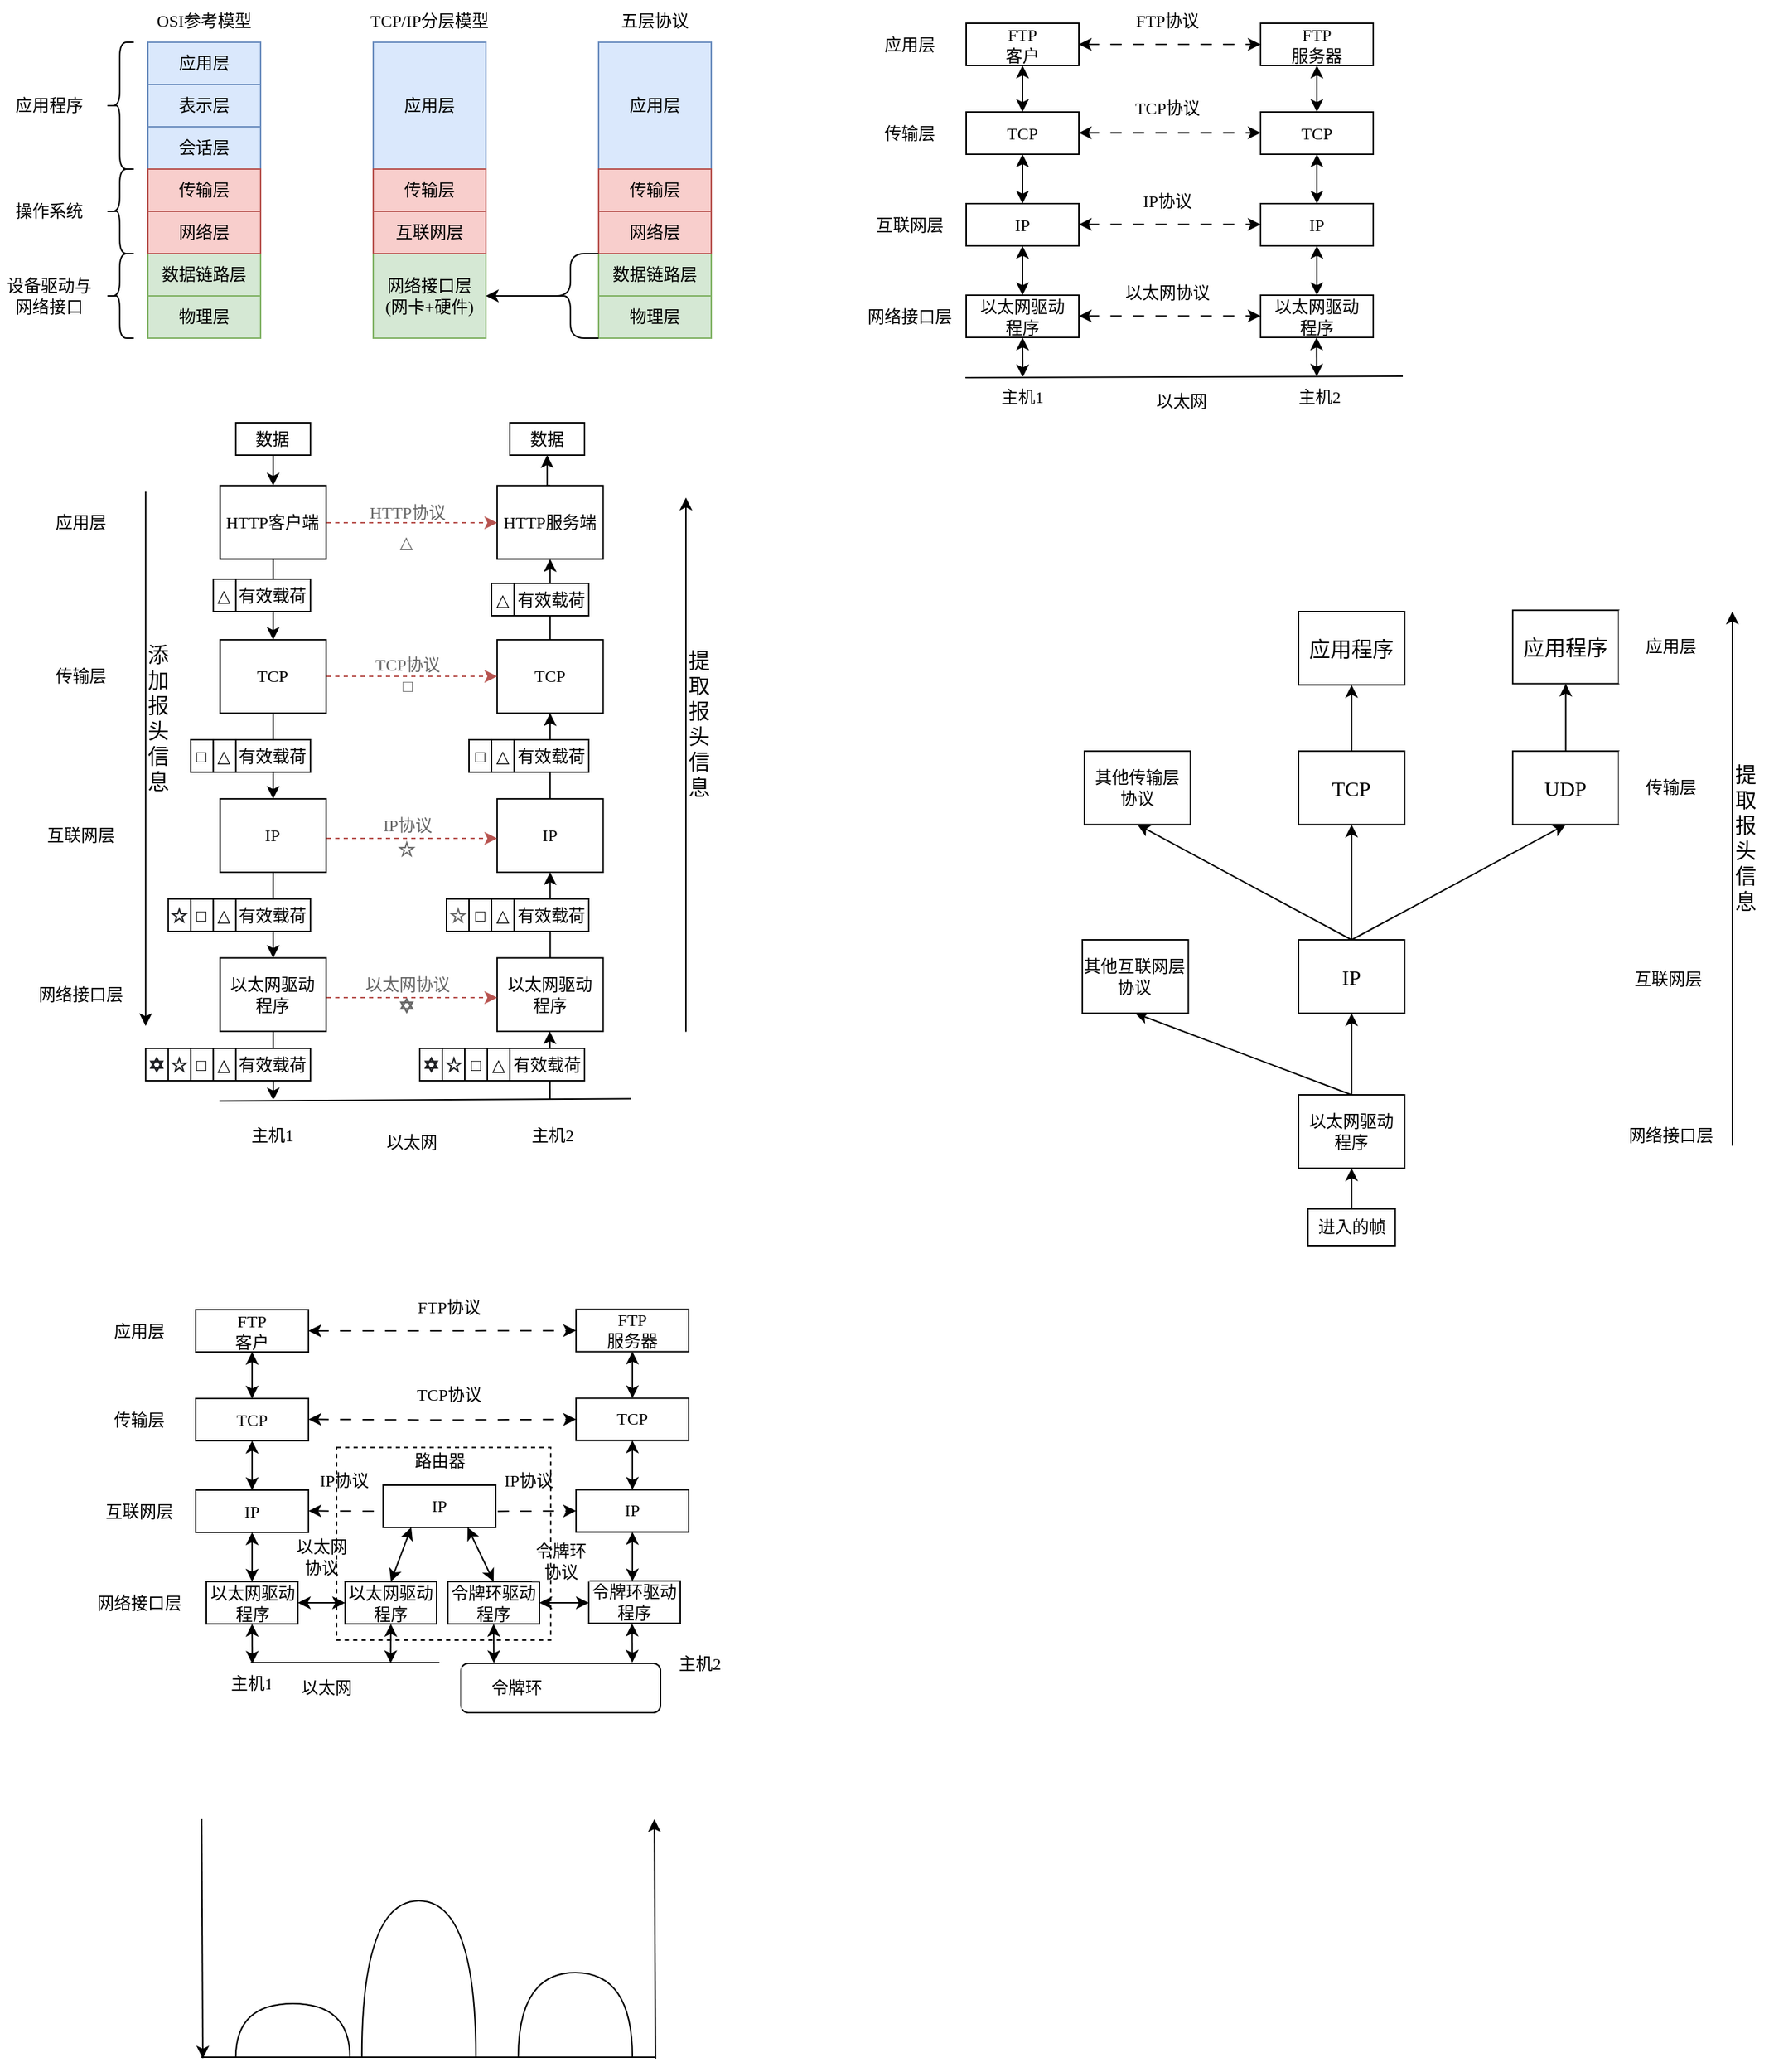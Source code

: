 <mxfile version="21.3.7" type="github">
  <diagram id="y9B_kQ_wRSMAgdTWP-6r" name="第 1 页">
    <mxGraphModel dx="933" dy="587" grid="0" gridSize="10" guides="1" tooltips="1" connect="1" arrows="1" fold="1" page="1" pageScale="1" pageWidth="1654" pageHeight="2336" math="0" shadow="0">
      <root>
        <mxCell id="0" />
        <mxCell id="1" parent="0" />
        <mxCell id="jhXkXHDH-FQMzAmbD0my-100" style="rounded=0;orthogonalLoop=1;jettySize=auto;html=1;startArrow=none;startFill=0;" parent="1" source="jhXkXHDH-FQMzAmbD0my-102" target="jhXkXHDH-FQMzAmbD0my-104" edge="1">
          <mxGeometry relative="1" as="geometry" />
        </mxCell>
        <mxCell id="jhXkXHDH-FQMzAmbD0my-1" value="会话层" style="rounded=0;whiteSpace=wrap;html=1;fontFamily=Songti TC;fillColor=#dae8fc;strokeColor=#6c8ebf;" parent="1" vertex="1">
          <mxGeometry x="121" y="109" width="80" height="30" as="geometry" />
        </mxCell>
        <mxCell id="jhXkXHDH-FQMzAmbD0my-2" value="表示层" style="rounded=0;whiteSpace=wrap;html=1;fontFamily=Songti TC;fillColor=#dae8fc;strokeColor=#6c8ebf;" parent="1" vertex="1">
          <mxGeometry x="121" y="79" width="80" height="30" as="geometry" />
        </mxCell>
        <mxCell id="jhXkXHDH-FQMzAmbD0my-4" value="应用层" style="rounded=0;whiteSpace=wrap;html=1;fontFamily=Songti TC;fillColor=#dae8fc;strokeColor=#6c8ebf;" parent="1" vertex="1">
          <mxGeometry x="121" y="49" width="80" height="30" as="geometry" />
        </mxCell>
        <mxCell id="jhXkXHDH-FQMzAmbD0my-6" value="物理层" style="rounded=0;whiteSpace=wrap;html=1;fontFamily=Songti TC;fillColor=#d5e8d4;strokeColor=#82b366;" parent="1" vertex="1">
          <mxGeometry x="121" y="229" width="80" height="30" as="geometry" />
        </mxCell>
        <mxCell id="jhXkXHDH-FQMzAmbD0my-7" value="数据链路层" style="rounded=0;whiteSpace=wrap;html=1;fontFamily=Songti TC;fillColor=#d5e8d4;strokeColor=#82b366;" parent="1" vertex="1">
          <mxGeometry x="121" y="199" width="80" height="30" as="geometry" />
        </mxCell>
        <mxCell id="jhXkXHDH-FQMzAmbD0my-8" value="网络层" style="rounded=0;whiteSpace=wrap;html=1;fontFamily=Songti TC;fillColor=#f8cecc;strokeColor=#b85450;" parent="1" vertex="1">
          <mxGeometry x="121" y="169" width="80" height="30" as="geometry" />
        </mxCell>
        <mxCell id="jhXkXHDH-FQMzAmbD0my-9" value="传输层" style="rounded=0;whiteSpace=wrap;html=1;fontFamily=Songti TC;fillColor=#f8cecc;strokeColor=#b85450;" parent="1" vertex="1">
          <mxGeometry x="121" y="139" width="80" height="30" as="geometry" />
        </mxCell>
        <mxCell id="jhXkXHDH-FQMzAmbD0my-26" value="应用层" style="rounded=0;whiteSpace=wrap;html=1;fontFamily=Songti TC;fillColor=#dae8fc;strokeColor=#6c8ebf;" parent="1" vertex="1">
          <mxGeometry x="441" y="49" width="80" height="90" as="geometry" />
        </mxCell>
        <mxCell id="jhXkXHDH-FQMzAmbD0my-27" value="物理层" style="rounded=0;whiteSpace=wrap;html=1;fontFamily=Songti TC;fillColor=#d5e8d4;strokeColor=#82b366;" parent="1" vertex="1">
          <mxGeometry x="441" y="229" width="80" height="30" as="geometry" />
        </mxCell>
        <mxCell id="jhXkXHDH-FQMzAmbD0my-28" value="数据链路层" style="rounded=0;whiteSpace=wrap;html=1;fontFamily=Songti TC;fillColor=#d5e8d4;strokeColor=#82b366;" parent="1" vertex="1">
          <mxGeometry x="441" y="199" width="80" height="30" as="geometry" />
        </mxCell>
        <mxCell id="jhXkXHDH-FQMzAmbD0my-29" value="网络层" style="rounded=0;whiteSpace=wrap;html=1;fontFamily=Songti TC;fillColor=#f8cecc;strokeColor=#b85450;" parent="1" vertex="1">
          <mxGeometry x="441" y="169" width="80" height="30" as="geometry" />
        </mxCell>
        <mxCell id="jhXkXHDH-FQMzAmbD0my-30" value="传输层" style="rounded=0;whiteSpace=wrap;html=1;fontFamily=Songti TC;fillColor=#f8cecc;strokeColor=#b85450;" parent="1" vertex="1">
          <mxGeometry x="441" y="139" width="80" height="30" as="geometry" />
        </mxCell>
        <mxCell id="jhXkXHDH-FQMzAmbD0my-33" value="应用层" style="rounded=0;whiteSpace=wrap;html=1;fontFamily=Songti TC;fillColor=#dae8fc;strokeColor=#6c8ebf;" parent="1" vertex="1">
          <mxGeometry x="281" y="49" width="80" height="90" as="geometry" />
        </mxCell>
        <mxCell id="jhXkXHDH-FQMzAmbD0my-34" value="网络接口层&lt;br&gt;(网卡+硬件)" style="rounded=0;whiteSpace=wrap;html=1;fontFamily=Songti TC;fillColor=#d5e8d4;strokeColor=#82b366;" parent="1" vertex="1">
          <mxGeometry x="281" y="199" width="80" height="60" as="geometry" />
        </mxCell>
        <mxCell id="jhXkXHDH-FQMzAmbD0my-36" value="互联网层" style="rounded=0;whiteSpace=wrap;html=1;fontFamily=Songti TC;fillColor=#f8cecc;strokeColor=#b85450;" parent="1" vertex="1">
          <mxGeometry x="281" y="169" width="80" height="30" as="geometry" />
        </mxCell>
        <mxCell id="jhXkXHDH-FQMzAmbD0my-37" value="传输层" style="rounded=0;whiteSpace=wrap;html=1;fontFamily=Songti TC;fillColor=#f8cecc;strokeColor=#b85450;" parent="1" vertex="1">
          <mxGeometry x="281" y="139" width="80" height="30" as="geometry" />
        </mxCell>
        <mxCell id="jhXkXHDH-FQMzAmbD0my-38" value="&lt;font face=&quot;Comic Sans MS&quot;&gt;OSI&lt;/font&gt;&lt;font face=&quot;Songti TC&quot;&gt;参考模型&lt;/font&gt;" style="text;html=1;strokeColor=none;fillColor=none;align=center;verticalAlign=middle;whiteSpace=wrap;rounded=0;" parent="1" vertex="1">
          <mxGeometry x="121" y="19" width="80" height="30" as="geometry" />
        </mxCell>
        <mxCell id="jhXkXHDH-FQMzAmbD0my-39" value="&lt;font face=&quot;Songti TC&quot;&gt;五层协议&lt;/font&gt;" style="text;html=1;strokeColor=none;fillColor=none;align=center;verticalAlign=middle;whiteSpace=wrap;rounded=0;" parent="1" vertex="1">
          <mxGeometry x="451" y="19" width="60" height="30" as="geometry" />
        </mxCell>
        <mxCell id="jhXkXHDH-FQMzAmbD0my-40" value="&lt;font face=&quot;Comic Sans MS&quot;&gt;TCP/IP&lt;/font&gt;&lt;font face=&quot;Songti TC&quot;&gt;分层模型&lt;/font&gt;" style="text;html=1;strokeColor=none;fillColor=none;align=center;verticalAlign=middle;whiteSpace=wrap;rounded=0;" parent="1" vertex="1">
          <mxGeometry x="271" y="19" width="100" height="30" as="geometry" />
        </mxCell>
        <mxCell id="jhXkXHDH-FQMzAmbD0my-42" value="" style="shape=curlyBracket;whiteSpace=wrap;html=1;rounded=1;labelPosition=left;verticalLabelPosition=middle;align=right;verticalAlign=middle;" parent="1" vertex="1">
          <mxGeometry x="91" y="49" width="20" height="90" as="geometry" />
        </mxCell>
        <mxCell id="jhXkXHDH-FQMzAmbD0my-43" value="&lt;font face=&quot;Songti TC&quot;&gt;应用程序&lt;/font&gt;" style="text;html=1;strokeColor=none;fillColor=none;align=center;verticalAlign=middle;whiteSpace=wrap;rounded=0;" parent="1" vertex="1">
          <mxGeometry x="21" y="79" width="60" height="30" as="geometry" />
        </mxCell>
        <mxCell id="jhXkXHDH-FQMzAmbD0my-44" value="" style="shape=curlyBracket;whiteSpace=wrap;html=1;rounded=1;labelPosition=left;verticalLabelPosition=middle;align=right;verticalAlign=middle;" parent="1" vertex="1">
          <mxGeometry x="91" y="139" width="20" height="60" as="geometry" />
        </mxCell>
        <mxCell id="jhXkXHDH-FQMzAmbD0my-45" value="&lt;font face=&quot;Songti TC&quot;&gt;操作系统&lt;/font&gt;" style="text;html=1;strokeColor=none;fillColor=none;align=center;verticalAlign=middle;whiteSpace=wrap;rounded=0;" parent="1" vertex="1">
          <mxGeometry x="21" y="154" width="60" height="30" as="geometry" />
        </mxCell>
        <mxCell id="jhXkXHDH-FQMzAmbD0my-46" value="" style="shape=curlyBracket;whiteSpace=wrap;html=1;rounded=1;labelPosition=left;verticalLabelPosition=middle;align=right;verticalAlign=middle;" parent="1" vertex="1">
          <mxGeometry x="91" y="199" width="20" height="60" as="geometry" />
        </mxCell>
        <mxCell id="jhXkXHDH-FQMzAmbD0my-47" value="&lt;font face=&quot;Songti TC&quot;&gt;设备驱动与网络接口&lt;/font&gt;" style="text;html=1;strokeColor=none;fillColor=none;align=center;verticalAlign=middle;whiteSpace=wrap;rounded=0;" parent="1" vertex="1">
          <mxGeometry x="16" y="214" width="70" height="30" as="geometry" />
        </mxCell>
        <mxCell id="jhXkXHDH-FQMzAmbD0my-50" style="edgeStyle=orthogonalEdgeStyle;rounded=0;orthogonalLoop=1;jettySize=auto;html=1;exitX=0.1;exitY=0.5;exitDx=0;exitDy=0;exitPerimeter=0;entryX=1;entryY=0.5;entryDx=0;entryDy=0;fillColor=#d5e8d4;strokeColor=#000000;" parent="1" source="jhXkXHDH-FQMzAmbD0my-48" target="jhXkXHDH-FQMzAmbD0my-34" edge="1">
          <mxGeometry relative="1" as="geometry" />
        </mxCell>
        <mxCell id="jhXkXHDH-FQMzAmbD0my-48" value="" style="shape=curlyBracket;whiteSpace=wrap;html=1;rounded=1;labelPosition=left;verticalLabelPosition=middle;align=right;verticalAlign=middle;fillColor=#d5e8d4;strokeColor=#000000;" parent="1" vertex="1">
          <mxGeometry x="401" y="199" width="40" height="60" as="geometry" />
        </mxCell>
        <mxCell id="jhXkXHDH-FQMzAmbD0my-51" value="应用层" style="rounded=0;whiteSpace=wrap;html=1;fontFamily=Songti TC;strokeColor=none;" parent="1" vertex="1">
          <mxGeometry x="622" y="35.5" width="80" height="30" as="geometry" />
        </mxCell>
        <mxCell id="jhXkXHDH-FQMzAmbD0my-52" value="网络接口层&lt;br&gt;" style="rounded=0;whiteSpace=wrap;html=1;fontFamily=Songti TC;strokeColor=none;" parent="1" vertex="1">
          <mxGeometry x="622" y="228.5" width="80" height="30" as="geometry" />
        </mxCell>
        <mxCell id="jhXkXHDH-FQMzAmbD0my-53" value="互联网层" style="rounded=0;whiteSpace=wrap;html=1;fontFamily=Songti TC;strokeColor=none;" parent="1" vertex="1">
          <mxGeometry x="622" y="163.5" width="80" height="30" as="geometry" />
        </mxCell>
        <mxCell id="jhXkXHDH-FQMzAmbD0my-54" value="传输层" style="rounded=0;whiteSpace=wrap;html=1;fontFamily=Songti TC;strokeColor=none;" parent="1" vertex="1">
          <mxGeometry x="622" y="98.5" width="80" height="30" as="geometry" />
        </mxCell>
        <mxCell id="jhXkXHDH-FQMzAmbD0my-65" style="rounded=0;orthogonalLoop=1;jettySize=auto;html=1;startArrow=classic;startFill=1;" parent="1" source="jhXkXHDH-FQMzAmbD0my-57" target="jhXkXHDH-FQMzAmbD0my-58" edge="1">
          <mxGeometry relative="1" as="geometry" />
        </mxCell>
        <mxCell id="jhXkXHDH-FQMzAmbD0my-82" style="edgeStyle=orthogonalEdgeStyle;rounded=0;orthogonalLoop=1;jettySize=auto;html=1;exitX=1;exitY=0.5;exitDx=0;exitDy=0;fontFamily=Songti TC;fontSize=12;fontColor=default;startArrow=classic;startFill=1;dashed=1;dashPattern=8 8;" parent="1" source="jhXkXHDH-FQMzAmbD0my-57" target="jhXkXHDH-FQMzAmbD0my-76" edge="1">
          <mxGeometry relative="1" as="geometry" />
        </mxCell>
        <mxCell id="jhXkXHDH-FQMzAmbD0my-57" value="FTP&lt;br&gt;客户" style="rounded=0;whiteSpace=wrap;html=1;fontFamily=Songti TC;" parent="1" vertex="1">
          <mxGeometry x="702" y="35.5" width="80" height="30" as="geometry" />
        </mxCell>
        <mxCell id="jhXkXHDH-FQMzAmbD0my-66" style="edgeStyle=orthogonalEdgeStyle;rounded=0;orthogonalLoop=1;jettySize=auto;html=1;startArrow=classic;startFill=1;" parent="1" source="jhXkXHDH-FQMzAmbD0my-58" target="jhXkXHDH-FQMzAmbD0my-59" edge="1">
          <mxGeometry relative="1" as="geometry" />
        </mxCell>
        <mxCell id="jhXkXHDH-FQMzAmbD0my-58" value="TCP" style="rounded=0;whiteSpace=wrap;html=1;fontFamily=Songti TC;" parent="1" vertex="1">
          <mxGeometry x="702" y="98.5" width="80" height="30" as="geometry" />
        </mxCell>
        <mxCell id="jhXkXHDH-FQMzAmbD0my-67" style="edgeStyle=orthogonalEdgeStyle;rounded=0;orthogonalLoop=1;jettySize=auto;html=1;exitX=0.5;exitY=1;exitDx=0;exitDy=0;startArrow=classic;startFill=1;" parent="1" source="jhXkXHDH-FQMzAmbD0my-59" target="jhXkXHDH-FQMzAmbD0my-60" edge="1">
          <mxGeometry relative="1" as="geometry" />
        </mxCell>
        <mxCell id="jhXkXHDH-FQMzAmbD0my-59" value="IP" style="rounded=0;whiteSpace=wrap;html=1;fontFamily=Songti TC;" parent="1" vertex="1">
          <mxGeometry x="702" y="163.5" width="80" height="30" as="geometry" />
        </mxCell>
        <mxCell id="jhXkXHDH-FQMzAmbD0my-93" style="rounded=0;orthogonalLoop=1;jettySize=auto;html=1;exitX=0.5;exitY=1;exitDx=0;exitDy=0;fontFamily=Songti TC;fontSize=12;fontColor=default;startArrow=classic;startFill=1;" parent="1" source="jhXkXHDH-FQMzAmbD0my-60" edge="1">
          <mxGeometry relative="1" as="geometry">
            <mxPoint x="742.143" y="286.714" as="targetPoint" />
          </mxGeometry>
        </mxCell>
        <mxCell id="jhXkXHDH-FQMzAmbD0my-60" value="以太网驱动&lt;br&gt;程序" style="rounded=0;whiteSpace=wrap;html=1;fontFamily=Songti TC;" parent="1" vertex="1">
          <mxGeometry x="702" y="228.5" width="80" height="30" as="geometry" />
        </mxCell>
        <mxCell id="jhXkXHDH-FQMzAmbD0my-75" style="rounded=0;orthogonalLoop=1;jettySize=auto;html=1;startArrow=classic;startFill=1;" parent="1" source="jhXkXHDH-FQMzAmbD0my-76" target="jhXkXHDH-FQMzAmbD0my-78" edge="1">
          <mxGeometry relative="1" as="geometry" />
        </mxCell>
        <mxCell id="jhXkXHDH-FQMzAmbD0my-76" value="FTP&lt;br&gt;服务器" style="rounded=0;whiteSpace=wrap;html=1;fontFamily=Songti TC;" parent="1" vertex="1">
          <mxGeometry x="911" y="35.5" width="80" height="30" as="geometry" />
        </mxCell>
        <mxCell id="jhXkXHDH-FQMzAmbD0my-77" style="edgeStyle=orthogonalEdgeStyle;rounded=0;orthogonalLoop=1;jettySize=auto;html=1;startArrow=classic;startFill=1;" parent="1" source="jhXkXHDH-FQMzAmbD0my-78" target="jhXkXHDH-FQMzAmbD0my-80" edge="1">
          <mxGeometry relative="1" as="geometry" />
        </mxCell>
        <mxCell id="jhXkXHDH-FQMzAmbD0my-78" value="TCP" style="rounded=0;whiteSpace=wrap;html=1;fontFamily=Songti TC;" parent="1" vertex="1">
          <mxGeometry x="911" y="98.5" width="80" height="30" as="geometry" />
        </mxCell>
        <mxCell id="jhXkXHDH-FQMzAmbD0my-79" style="edgeStyle=orthogonalEdgeStyle;rounded=0;orthogonalLoop=1;jettySize=auto;html=1;exitX=0.5;exitY=1;exitDx=0;exitDy=0;startArrow=classic;startFill=1;" parent="1" source="jhXkXHDH-FQMzAmbD0my-80" target="jhXkXHDH-FQMzAmbD0my-81" edge="1">
          <mxGeometry relative="1" as="geometry" />
        </mxCell>
        <mxCell id="jhXkXHDH-FQMzAmbD0my-80" value="IP" style="rounded=0;whiteSpace=wrap;html=1;fontFamily=Songti TC;" parent="1" vertex="1">
          <mxGeometry x="911" y="163.5" width="80" height="30" as="geometry" />
        </mxCell>
        <mxCell id="jhXkXHDH-FQMzAmbD0my-81" value="以太网驱动&lt;br&gt;程序" style="rounded=0;whiteSpace=wrap;html=1;fontFamily=Songti TC;" parent="1" vertex="1">
          <mxGeometry x="911" y="228.5" width="80" height="30" as="geometry" />
        </mxCell>
        <mxCell id="jhXkXHDH-FQMzAmbD0my-83" style="edgeStyle=orthogonalEdgeStyle;rounded=0;orthogonalLoop=1;jettySize=auto;html=1;exitX=1;exitY=0.5;exitDx=0;exitDy=0;fontFamily=Songti TC;fontSize=12;fontColor=default;startArrow=classic;startFill=1;dashed=1;dashPattern=8 8;" parent="1" edge="1">
          <mxGeometry relative="1" as="geometry">
            <mxPoint x="782" y="113.26" as="sourcePoint" />
            <mxPoint x="911" y="113.26" as="targetPoint" />
          </mxGeometry>
        </mxCell>
        <mxCell id="jhXkXHDH-FQMzAmbD0my-84" style="edgeStyle=orthogonalEdgeStyle;rounded=0;orthogonalLoop=1;jettySize=auto;html=1;exitX=1;exitY=0.5;exitDx=0;exitDy=0;fontFamily=Songti TC;fontSize=12;fontColor=default;startArrow=classic;startFill=1;dashed=1;dashPattern=8 8;" parent="1" edge="1">
          <mxGeometry relative="1" as="geometry">
            <mxPoint x="782" y="178.26" as="sourcePoint" />
            <mxPoint x="911" y="178.26" as="targetPoint" />
          </mxGeometry>
        </mxCell>
        <mxCell id="jhXkXHDH-FQMzAmbD0my-85" style="edgeStyle=orthogonalEdgeStyle;rounded=0;orthogonalLoop=1;jettySize=auto;html=1;exitX=1;exitY=0.5;exitDx=0;exitDy=0;fontFamily=Songti TC;fontSize=12;fontColor=default;startArrow=classic;startFill=1;dashed=1;dashPattern=8 8;" parent="1" edge="1">
          <mxGeometry relative="1" as="geometry">
            <mxPoint x="782" y="243.26" as="sourcePoint" />
            <mxPoint x="911" y="243.26" as="targetPoint" />
          </mxGeometry>
        </mxCell>
        <mxCell id="jhXkXHDH-FQMzAmbD0my-86" value="FTP协议" style="rounded=0;whiteSpace=wrap;html=1;fontFamily=Songti TC;strokeColor=none;" parent="1" vertex="1">
          <mxGeometry x="805" y="19" width="80" height="30" as="geometry" />
        </mxCell>
        <mxCell id="jhXkXHDH-FQMzAmbD0my-87" value="TCP协议" style="rounded=0;whiteSpace=wrap;html=1;fontFamily=Songti TC;strokeColor=none;" parent="1" vertex="1">
          <mxGeometry x="805" y="81" width="80" height="30" as="geometry" />
        </mxCell>
        <mxCell id="jhXkXHDH-FQMzAmbD0my-88" value="IP协议" style="rounded=0;whiteSpace=wrap;html=1;fontFamily=Songti TC;strokeColor=none;" parent="1" vertex="1">
          <mxGeometry x="805" y="147" width="80" height="30" as="geometry" />
        </mxCell>
        <mxCell id="jhXkXHDH-FQMzAmbD0my-89" value="以太网协议" style="rounded=0;whiteSpace=wrap;html=1;fontFamily=Songti TC;strokeColor=none;" parent="1" vertex="1">
          <mxGeometry x="805" y="212" width="80" height="30" as="geometry" />
        </mxCell>
        <mxCell id="jhXkXHDH-FQMzAmbD0my-90" value="主机1" style="rounded=0;whiteSpace=wrap;html=1;fontFamily=Songti TC;strokeColor=none;" parent="1" vertex="1">
          <mxGeometry x="702" y="286" width="80" height="30" as="geometry" />
        </mxCell>
        <mxCell id="jhXkXHDH-FQMzAmbD0my-91" value="主机2" style="rounded=0;whiteSpace=wrap;html=1;fontFamily=Songti TC;strokeColor=none;" parent="1" vertex="1">
          <mxGeometry x="913" y="286" width="80" height="30" as="geometry" />
        </mxCell>
        <mxCell id="jhXkXHDH-FQMzAmbD0my-92" value="" style="endArrow=none;html=1;rounded=0;fontFamily=Songti TC;fontSize=12;fontColor=default;" parent="1" edge="1">
          <mxGeometry width="50" height="50" relative="1" as="geometry">
            <mxPoint x="701.5" y="287" as="sourcePoint" />
            <mxPoint x="1012" y="286" as="targetPoint" />
          </mxGeometry>
        </mxCell>
        <mxCell id="jhXkXHDH-FQMzAmbD0my-94" style="rounded=0;orthogonalLoop=1;jettySize=auto;html=1;exitX=0.5;exitY=1;exitDx=0;exitDy=0;fontFamily=Songti TC;fontSize=12;fontColor=default;startArrow=classic;startFill=1;" parent="1" edge="1">
          <mxGeometry relative="1" as="geometry">
            <mxPoint x="950.76" y="258.5" as="targetPoint" />
            <mxPoint x="950.903" y="286.214" as="sourcePoint" />
          </mxGeometry>
        </mxCell>
        <mxCell id="jhXkXHDH-FQMzAmbD0my-95" value="以太网" style="rounded=0;whiteSpace=wrap;html=1;fontFamily=Songti TC;strokeColor=none;" parent="1" vertex="1">
          <mxGeometry x="815" y="289" width="80" height="30" as="geometry" />
        </mxCell>
        <mxCell id="jhXkXHDH-FQMzAmbD0my-136" value="有效载荷" style="rounded=0;whiteSpace=wrap;html=1;fontFamily=Songti TC;container=0;" parent="1" vertex="1">
          <mxGeometry x="183.42" y="430" width="53" height="23" as="geometry" />
        </mxCell>
        <mxCell id="jhXkXHDH-FQMzAmbD0my-96" value="应用层" style="rounded=0;whiteSpace=wrap;html=1;fontFamily=Songti TC;strokeColor=none;container=0;" parent="1" vertex="1">
          <mxGeometry x="35.72" y="363.655" width="75.282" height="52.1" as="geometry" />
        </mxCell>
        <mxCell id="jhXkXHDH-FQMzAmbD0my-97" value="网络接口层&lt;br&gt;" style="rounded=0;whiteSpace=wrap;html=1;fontFamily=Songti TC;strokeColor=none;container=0;" parent="1" vertex="1">
          <mxGeometry x="35.72" y="698.832" width="75.282" height="52.1" as="geometry" />
        </mxCell>
        <mxCell id="jhXkXHDH-FQMzAmbD0my-98" value="互联网层" style="rounded=0;whiteSpace=wrap;html=1;fontFamily=Songti TC;strokeColor=none;container=0;" parent="1" vertex="1">
          <mxGeometry x="35.72" y="585.948" width="75.282" height="52.1" as="geometry" />
        </mxCell>
        <mxCell id="jhXkXHDH-FQMzAmbD0my-99" value="传输层" style="rounded=0;whiteSpace=wrap;html=1;fontFamily=Songti TC;strokeColor=none;container=0;" parent="1" vertex="1">
          <mxGeometry x="35.72" y="473.065" width="75.282" height="52.1" as="geometry" />
        </mxCell>
        <mxCell id="jhXkXHDH-FQMzAmbD0my-102" value="HTTP客户端" style="rounded=0;whiteSpace=wrap;html=1;fontFamily=Songti TC;container=0;" parent="1" vertex="1">
          <mxGeometry x="172.282" y="363.655" width="75.282" height="52.1" as="geometry" />
        </mxCell>
        <mxCell id="jhXkXHDH-FQMzAmbD0my-104" value="TCP" style="rounded=0;whiteSpace=wrap;html=1;fontFamily=Songti TC;container=0;" parent="1" vertex="1">
          <mxGeometry x="172.282" y="473.065" width="75.282" height="52.1" as="geometry" />
        </mxCell>
        <mxCell id="jhXkXHDH-FQMzAmbD0my-106" value="IP" style="rounded=0;whiteSpace=wrap;html=1;fontFamily=Songti TC;container=0;" parent="1" vertex="1">
          <mxGeometry x="172.282" y="585.948" width="75.282" height="52.1" as="geometry" />
        </mxCell>
        <mxCell id="jhXkXHDH-FQMzAmbD0my-103" style="edgeStyle=orthogonalEdgeStyle;rounded=0;orthogonalLoop=1;jettySize=auto;html=1;startArrow=none;startFill=0;" parent="1" source="jhXkXHDH-FQMzAmbD0my-104" target="jhXkXHDH-FQMzAmbD0my-106" edge="1">
          <mxGeometry relative="1" as="geometry" />
        </mxCell>
        <mxCell id="jhXkXHDH-FQMzAmbD0my-107" style="rounded=0;orthogonalLoop=1;jettySize=auto;html=1;exitX=0.5;exitY=1;exitDx=0;exitDy=0;fontFamily=Songti TC;fontSize=12;fontColor=default;startArrow=none;startFill=0;" parent="1" source="jhXkXHDH-FQMzAmbD0my-108" edge="1">
          <mxGeometry relative="1" as="geometry">
            <mxPoint x="210.058" y="799.93" as="targetPoint" />
          </mxGeometry>
        </mxCell>
        <mxCell id="jhXkXHDH-FQMzAmbD0my-108" value="以太网驱动&lt;br&gt;程序" style="rounded=0;whiteSpace=wrap;html=1;fontFamily=Songti TC;container=0;" parent="1" vertex="1">
          <mxGeometry x="172.282" y="698.832" width="75.282" height="52.1" as="geometry" />
        </mxCell>
        <mxCell id="jhXkXHDH-FQMzAmbD0my-105" style="edgeStyle=orthogonalEdgeStyle;rounded=0;orthogonalLoop=1;jettySize=auto;html=1;exitX=0.5;exitY=1;exitDx=0;exitDy=0;startArrow=none;startFill=0;" parent="1" source="jhXkXHDH-FQMzAmbD0my-106" target="jhXkXHDH-FQMzAmbD0my-108" edge="1">
          <mxGeometry relative="1" as="geometry" />
        </mxCell>
        <mxCell id="jhXkXHDH-FQMzAmbD0my-179" style="edgeStyle=orthogonalEdgeStyle;rounded=0;orthogonalLoop=1;jettySize=auto;html=1;exitX=0.5;exitY=0;exitDx=0;exitDy=0;entryX=0.5;entryY=1;entryDx=0;entryDy=0;fontFamily=Songti TC;fontSize=12;fontColor=default;" parent="1" source="jhXkXHDH-FQMzAmbD0my-110" target="jhXkXHDH-FQMzAmbD0my-178" edge="1">
          <mxGeometry relative="1" as="geometry" />
        </mxCell>
        <mxCell id="jhXkXHDH-FQMzAmbD0my-110" value="HTTP服务端" style="rounded=0;whiteSpace=wrap;html=1;fontFamily=Songti TC;container=0;" parent="1" vertex="1">
          <mxGeometry x="368.956" y="363.655" width="75.282" height="52.1" as="geometry" />
        </mxCell>
        <mxCell id="jhXkXHDH-FQMzAmbD0my-112" value="TCP" style="rounded=0;whiteSpace=wrap;html=1;fontFamily=Songti TC;container=0;" parent="1" vertex="1">
          <mxGeometry x="368.956" y="473.065" width="75.282" height="52.1" as="geometry" />
        </mxCell>
        <mxCell id="jhXkXHDH-FQMzAmbD0my-109" style="rounded=0;orthogonalLoop=1;jettySize=auto;html=1;startArrow=none;startFill=0;" parent="1" source="jhXkXHDH-FQMzAmbD0my-112" target="jhXkXHDH-FQMzAmbD0my-110" edge="1">
          <mxGeometry relative="1" as="geometry" />
        </mxCell>
        <mxCell id="jhXkXHDH-FQMzAmbD0my-114" value="IP" style="rounded=0;whiteSpace=wrap;html=1;fontFamily=Songti TC;container=0;" parent="1" vertex="1">
          <mxGeometry x="368.956" y="585.948" width="75.282" height="52.1" as="geometry" />
        </mxCell>
        <mxCell id="jhXkXHDH-FQMzAmbD0my-111" style="edgeStyle=orthogonalEdgeStyle;rounded=0;orthogonalLoop=1;jettySize=auto;html=1;startArrow=none;startFill=0;" parent="1" source="jhXkXHDH-FQMzAmbD0my-114" target="jhXkXHDH-FQMzAmbD0my-112" edge="1">
          <mxGeometry relative="1" as="geometry" />
        </mxCell>
        <mxCell id="jhXkXHDH-FQMzAmbD0my-115" value="以太网驱动&lt;br&gt;程序" style="rounded=0;whiteSpace=wrap;html=1;fontFamily=Songti TC;container=0;" parent="1" vertex="1">
          <mxGeometry x="368.956" y="698.832" width="75.282" height="52.1" as="geometry" />
        </mxCell>
        <mxCell id="jhXkXHDH-FQMzAmbD0my-113" style="edgeStyle=orthogonalEdgeStyle;rounded=0;orthogonalLoop=1;jettySize=auto;html=1;startArrow=none;startFill=0;entryX=0.5;entryY=1;entryDx=0;entryDy=0;" parent="1" source="jhXkXHDH-FQMzAmbD0my-115" target="jhXkXHDH-FQMzAmbD0my-114" edge="1">
          <mxGeometry relative="1" as="geometry" />
        </mxCell>
        <mxCell id="jhXkXHDH-FQMzAmbD0my-119" value="HTTP协议" style="rounded=0;whiteSpace=wrap;html=1;fontFamily=Songti TC;strokeColor=none;container=0;fontColor=#666666;" parent="1" vertex="1">
          <mxGeometry x="267.998" y="357" width="75.282" height="52.1" as="geometry" />
        </mxCell>
        <mxCell id="jhXkXHDH-FQMzAmbD0my-120" value="TCP协议" style="rounded=0;whiteSpace=wrap;html=1;fontFamily=Songti TC;strokeColor=none;container=0;fontColor=#666666;" parent="1" vertex="1">
          <mxGeometry x="267.998" y="464.673" width="75.282" height="52.1" as="geometry" />
        </mxCell>
        <mxCell id="jhXkXHDH-FQMzAmbD0my-121" value="IP协议" style="rounded=0;whiteSpace=wrap;html=1;fontFamily=Songti TC;strokeColor=none;container=0;fontColor=#666666;" parent="1" vertex="1">
          <mxGeometry x="267.998" y="579.293" width="75.282" height="52.1" as="geometry" />
        </mxCell>
        <mxCell id="jhXkXHDH-FQMzAmbD0my-122" value="以太网协议" style="rounded=0;whiteSpace=wrap;html=1;fontFamily=Songti TC;strokeColor=none;container=0;fontColor=#666666;" parent="1" vertex="1">
          <mxGeometry x="267.998" y="692.177" width="75.282" height="52.1" as="geometry" />
        </mxCell>
        <mxCell id="jhXkXHDH-FQMzAmbD0my-123" value="主机1" style="rounded=0;whiteSpace=wrap;html=1;fontFamily=Songti TC;strokeColor=none;container=0;" parent="1" vertex="1">
          <mxGeometry x="172.282" y="798.69" width="75.282" height="52.1" as="geometry" />
        </mxCell>
        <mxCell id="jhXkXHDH-FQMzAmbD0my-124" value="主机2" style="rounded=0;whiteSpace=wrap;html=1;fontFamily=Songti TC;strokeColor=none;container=0;" parent="1" vertex="1">
          <mxGeometry x="370.838" y="798.69" width="75.282" height="52.1" as="geometry" />
        </mxCell>
        <mxCell id="jhXkXHDH-FQMzAmbD0my-125" value="" style="endArrow=none;html=1;rounded=0;fontFamily=Songti TC;fontSize=12;fontColor=default;" parent="1" edge="1">
          <mxGeometry width="50" height="50" relative="1" as="geometry">
            <mxPoint x="171.812" y="800.427" as="sourcePoint" />
            <mxPoint x="464" y="798.69" as="targetPoint" />
          </mxGeometry>
        </mxCell>
        <mxCell id="jhXkXHDH-FQMzAmbD0my-126" style="rounded=0;orthogonalLoop=1;jettySize=auto;html=1;exitX=0.5;exitY=1;exitDx=0;exitDy=0;fontFamily=Songti TC;fontSize=12;fontColor=default;startArrow=none;startFill=0;" parent="1" edge="1">
          <mxGeometry relative="1" as="geometry">
            <mxPoint x="406.372" y="750.932" as="targetPoint" />
            <mxPoint x="406.506" y="799.062" as="sourcePoint" />
          </mxGeometry>
        </mxCell>
        <mxCell id="jhXkXHDH-FQMzAmbD0my-127" value="以太网" style="rounded=0;whiteSpace=wrap;html=1;fontFamily=Songti TC;strokeColor=none;container=0;" parent="1" vertex="1">
          <mxGeometry x="270.718" y="804" width="75.282" height="52.1" as="geometry" />
        </mxCell>
        <mxCell id="jhXkXHDH-FQMzAmbD0my-130" value="△" style="rounded=0;whiteSpace=wrap;html=1;fontFamily=Songti TC;strokeColor=none;container=0;fillColor=none;fontColor=#666666;" parent="1" vertex="1">
          <mxGeometry x="266.758" y="377.901" width="75.282" height="52.1" as="geometry" />
        </mxCell>
        <mxCell id="jhXkXHDH-FQMzAmbD0my-131" value="□" style="rounded=0;whiteSpace=wrap;html=1;fontFamily=Songti TC;strokeColor=none;container=0;fillColor=none;fontColor=#666666;" parent="1" vertex="1">
          <mxGeometry x="267.998" y="480.329" width="75.282" height="52.1" as="geometry" />
        </mxCell>
        <mxCell id="jhXkXHDH-FQMzAmbD0my-132" value="&lt;b style=&quot;font-family: arial, sans-serif; font-size: 14px; text-align: left; background-color: rgb(255, 255, 255);&quot;&gt;☆&lt;/b&gt;" style="rounded=0;whiteSpace=wrap;html=1;fontFamily=Songti TC;strokeColor=none;container=0;fillColor=none;fontColor=#666666;" parent="1" vertex="1">
          <mxGeometry x="268" y="597.365" width="72.79" height="49.583" as="geometry" />
        </mxCell>
        <mxCell id="jhXkXHDH-FQMzAmbD0my-133" value="&lt;b style=&quot;font-family: arial, sans-serif; font-size: 14px; text-align: left; background-color: rgb(255, 255, 255);&quot;&gt;✡&lt;/b&gt;" style="text;html=1;align=center;verticalAlign=middle;resizable=0;points=[];autosize=1;strokeColor=none;fillColor=none;fontSize=12;fontFamily=Songti TC;fontColor=#666666;container=0;" parent="1" vertex="1">
          <mxGeometry x="290.4" y="718.176" width="28" height="29" as="geometry" />
        </mxCell>
        <mxCell id="jhXkXHDH-FQMzAmbD0my-181" style="edgeStyle=orthogonalEdgeStyle;rounded=0;orthogonalLoop=1;jettySize=auto;html=1;exitX=0.5;exitY=1;exitDx=0;exitDy=0;entryX=0.5;entryY=0;entryDx=0;entryDy=0;fontFamily=Songti TC;fontSize=12;fontColor=default;" parent="1" source="jhXkXHDH-FQMzAmbD0my-135" target="jhXkXHDH-FQMzAmbD0my-102" edge="1">
          <mxGeometry relative="1" as="geometry" />
        </mxCell>
        <mxCell id="jhXkXHDH-FQMzAmbD0my-135" value="数据" style="rounded=0;whiteSpace=wrap;html=1;fontFamily=Songti TC;container=0;" parent="1" vertex="1">
          <mxGeometry x="183.42" y="319" width="53" height="23" as="geometry" />
        </mxCell>
        <mxCell id="jhXkXHDH-FQMzAmbD0my-140" value="△" style="rounded=0;whiteSpace=wrap;html=1;fontFamily=Songti TC;container=0;" parent="1" vertex="1">
          <mxGeometry x="167.42" y="430" width="16" height="23" as="geometry" />
        </mxCell>
        <mxCell id="jhXkXHDH-FQMzAmbD0my-141" value="□" style="rounded=0;whiteSpace=wrap;html=1;fontFamily=Songti TC;container=0;" parent="1" vertex="1">
          <mxGeometry x="151.42" y="544" width="16" height="23" as="geometry" />
        </mxCell>
        <mxCell id="jhXkXHDH-FQMzAmbD0my-142" value="有效载荷" style="rounded=0;whiteSpace=wrap;html=1;fontFamily=Songti TC;container=0;" parent="1" vertex="1">
          <mxGeometry x="183.42" y="544" width="53" height="23" as="geometry" />
        </mxCell>
        <mxCell id="jhXkXHDH-FQMzAmbD0my-143" value="△" style="rounded=0;whiteSpace=wrap;html=1;fontFamily=Songti TC;container=0;" parent="1" vertex="1">
          <mxGeometry x="167.42" y="544" width="16" height="23" as="geometry" />
        </mxCell>
        <mxCell id="jhXkXHDH-FQMzAmbD0my-144" value="□" style="rounded=0;whiteSpace=wrap;html=1;fontFamily=Songti TC;container=0;" parent="1" vertex="1">
          <mxGeometry x="151.42" y="657" width="16" height="23" as="geometry" />
        </mxCell>
        <mxCell id="jhXkXHDH-FQMzAmbD0my-145" value="有效载荷" style="rounded=0;whiteSpace=wrap;html=1;fontFamily=Songti TC;container=0;" parent="1" vertex="1">
          <mxGeometry x="183.42" y="657" width="53" height="23" as="geometry" />
        </mxCell>
        <mxCell id="jhXkXHDH-FQMzAmbD0my-146" value="△" style="rounded=0;whiteSpace=wrap;html=1;fontFamily=Songti TC;container=0;" parent="1" vertex="1">
          <mxGeometry x="167.42" y="657" width="16" height="23" as="geometry" />
        </mxCell>
        <mxCell id="jhXkXHDH-FQMzAmbD0my-147" value="&lt;b style=&quot;border-color: var(--border-color); color: rgb(32, 33, 36); font-family: arial, sans-serif; font-size: 14px; text-align: left; background-color: rgb(255, 255, 255);&quot;&gt;☆&lt;/b&gt;" style="rounded=0;whiteSpace=wrap;html=1;fontFamily=Songti TC;container=0;" parent="1" vertex="1">
          <mxGeometry x="135.42" y="657" width="16" height="23" as="geometry" />
        </mxCell>
        <mxCell id="jhXkXHDH-FQMzAmbD0my-155" value="&lt;b style=&quot;border-color: var(--border-color); color: rgb(32, 33, 36); font-family: arial, sans-serif; font-size: 14px; text-align: left; background-color: rgb(255, 255, 255);&quot;&gt;✡&lt;/b&gt;" style="rounded=0;whiteSpace=wrap;html=1;fontFamily=Songti TC;container=0;" parent="1" vertex="1">
          <mxGeometry x="119.42" y="763" width="16" height="23" as="geometry" />
        </mxCell>
        <mxCell id="jhXkXHDH-FQMzAmbD0my-159" value="□" style="rounded=0;whiteSpace=wrap;html=1;fontFamily=Songti TC;container=0;" parent="1" vertex="1">
          <mxGeometry x="151.42" y="763" width="16" height="23" as="geometry" />
        </mxCell>
        <mxCell id="jhXkXHDH-FQMzAmbD0my-160" value="有效载荷" style="rounded=0;whiteSpace=wrap;html=1;fontFamily=Songti TC;container=0;" parent="1" vertex="1">
          <mxGeometry x="183.42" y="763" width="53" height="23" as="geometry" />
        </mxCell>
        <mxCell id="jhXkXHDH-FQMzAmbD0my-161" value="△" style="rounded=0;whiteSpace=wrap;html=1;fontFamily=Songti TC;container=0;" parent="1" vertex="1">
          <mxGeometry x="167.42" y="763" width="16" height="23" as="geometry" />
        </mxCell>
        <mxCell id="jhXkXHDH-FQMzAmbD0my-162" value="&lt;b style=&quot;border-color: var(--border-color); color: rgb(32, 33, 36); font-family: arial, sans-serif; font-size: 14px; text-align: left; background-color: rgb(255, 255, 255);&quot;&gt;☆&lt;/b&gt;" style="rounded=0;whiteSpace=wrap;html=1;fontFamily=Songti TC;container=0;" parent="1" vertex="1">
          <mxGeometry x="135.42" y="763" width="16" height="23" as="geometry" />
        </mxCell>
        <mxCell id="jhXkXHDH-FQMzAmbD0my-164" value="&lt;b style=&quot;border-color: var(--border-color); color: rgb(32, 33, 36); font-family: arial, sans-serif; font-size: 14px; text-align: left; background-color: rgb(255, 255, 255);&quot;&gt;✡&lt;/b&gt;" style="rounded=0;whiteSpace=wrap;html=1;fontFamily=Songti TC;container=0;" parent="1" vertex="1">
          <mxGeometry x="314" y="763" width="16" height="23" as="geometry" />
        </mxCell>
        <mxCell id="jhXkXHDH-FQMzAmbD0my-165" value="□" style="rounded=0;whiteSpace=wrap;html=1;fontFamily=Songti TC;container=0;" parent="1" vertex="1">
          <mxGeometry x="346" y="763" width="16" height="23" as="geometry" />
        </mxCell>
        <mxCell id="jhXkXHDH-FQMzAmbD0my-166" value="有效载荷" style="rounded=0;whiteSpace=wrap;html=1;fontFamily=Songti TC;container=0;" parent="1" vertex="1">
          <mxGeometry x="378" y="763" width="53" height="23" as="geometry" />
        </mxCell>
        <mxCell id="jhXkXHDH-FQMzAmbD0my-167" value="△" style="rounded=0;whiteSpace=wrap;html=1;fontFamily=Songti TC;container=0;" parent="1" vertex="1">
          <mxGeometry x="362" y="763" width="16" height="23" as="geometry" />
        </mxCell>
        <mxCell id="jhXkXHDH-FQMzAmbD0my-168" value="&lt;b style=&quot;border-color: var(--border-color); color: rgb(32, 33, 36); font-family: arial, sans-serif; font-size: 14px; text-align: left; background-color: rgb(255, 255, 255);&quot;&gt;☆&lt;/b&gt;" style="rounded=0;whiteSpace=wrap;html=1;fontFamily=Songti TC;container=0;" parent="1" vertex="1">
          <mxGeometry x="330" y="763" width="16" height="23" as="geometry" />
        </mxCell>
        <mxCell id="jhXkXHDH-FQMzAmbD0my-169" value="□" style="rounded=0;whiteSpace=wrap;html=1;fontFamily=Songti TC;container=0;" parent="1" vertex="1">
          <mxGeometry x="349" y="657" width="16" height="23" as="geometry" />
        </mxCell>
        <mxCell id="jhXkXHDH-FQMzAmbD0my-170" value="有效载荷" style="rounded=0;whiteSpace=wrap;html=1;fontFamily=Songti TC;container=0;" parent="1" vertex="1">
          <mxGeometry x="381" y="657" width="53" height="23" as="geometry" />
        </mxCell>
        <mxCell id="jhXkXHDH-FQMzAmbD0my-171" value="△" style="rounded=0;whiteSpace=wrap;html=1;fontFamily=Songti TC;container=0;" parent="1" vertex="1">
          <mxGeometry x="365" y="657" width="16" height="23" as="geometry" />
        </mxCell>
        <mxCell id="jhXkXHDH-FQMzAmbD0my-172" value="&lt;b style=&quot;border-color: var(--border-color); font-family: arial, sans-serif; font-size: 14px; text-align: left; background-color: rgb(255, 255, 255);&quot;&gt;☆&lt;/b&gt;" style="rounded=0;whiteSpace=wrap;html=1;fontFamily=Songti TC;container=0;fontColor=#666666;" parent="1" vertex="1">
          <mxGeometry x="333" y="657" width="16" height="23" as="geometry" />
        </mxCell>
        <mxCell id="jhXkXHDH-FQMzAmbD0my-173" value="□" style="rounded=0;whiteSpace=wrap;html=1;fontFamily=Songti TC;container=0;" parent="1" vertex="1">
          <mxGeometry x="349" y="544" width="16" height="23" as="geometry" />
        </mxCell>
        <mxCell id="jhXkXHDH-FQMzAmbD0my-174" value="有效载荷" style="rounded=0;whiteSpace=wrap;html=1;fontFamily=Songti TC;container=0;" parent="1" vertex="1">
          <mxGeometry x="381" y="544" width="53" height="23" as="geometry" />
        </mxCell>
        <mxCell id="jhXkXHDH-FQMzAmbD0my-175" value="△" style="rounded=0;whiteSpace=wrap;html=1;fontFamily=Songti TC;container=0;" parent="1" vertex="1">
          <mxGeometry x="365" y="544" width="16" height="23" as="geometry" />
        </mxCell>
        <mxCell id="jhXkXHDH-FQMzAmbD0my-176" value="有效载荷" style="rounded=0;whiteSpace=wrap;html=1;fontFamily=Songti TC;container=0;" parent="1" vertex="1">
          <mxGeometry x="381" y="433" width="53" height="23" as="geometry" />
        </mxCell>
        <mxCell id="jhXkXHDH-FQMzAmbD0my-177" value="△" style="rounded=0;whiteSpace=wrap;html=1;fontFamily=Songti TC;container=0;" parent="1" vertex="1">
          <mxGeometry x="365" y="433" width="16" height="23" as="geometry" />
        </mxCell>
        <mxCell id="jhXkXHDH-FQMzAmbD0my-178" value="数据" style="rounded=0;whiteSpace=wrap;html=1;fontFamily=Songti TC;container=0;" parent="1" vertex="1">
          <mxGeometry x="378" y="319" width="53" height="23" as="geometry" />
        </mxCell>
        <mxCell id="jhXkXHDH-FQMzAmbD0my-182" value="" style="endArrow=classic;html=1;rounded=0;fontFamily=Songti TC;fontSize=12;fontColor=default;" parent="1" edge="1">
          <mxGeometry width="50" height="50" relative="1" as="geometry">
            <mxPoint x="119.42" y="368" as="sourcePoint" />
            <mxPoint x="119.42" y="747.18" as="targetPoint" />
          </mxGeometry>
        </mxCell>
        <mxCell id="jhXkXHDH-FQMzAmbD0my-183" value="&lt;font style=&quot;font-size: 15px;&quot;&gt;添&lt;br&gt;加&lt;br&gt;报&lt;br&gt;头&lt;br&gt;信&lt;br&gt;息&lt;/font&gt;" style="text;html=1;align=center;verticalAlign=middle;resizable=0;points=[];autosize=1;strokeColor=none;fillColor=none;fontSize=12;fontFamily=Songti TC;fontColor=default;" parent="1" vertex="1">
          <mxGeometry x="111.42" y="468.16" width="33" height="120" as="geometry" />
        </mxCell>
        <mxCell id="jhXkXHDH-FQMzAmbD0my-184" value="" style="endArrow=classic;html=1;rounded=0;fontFamily=Songti TC;fontSize=12;fontColor=default;" parent="1" edge="1">
          <mxGeometry width="50" height="50" relative="1" as="geometry">
            <mxPoint x="503" y="751.28" as="sourcePoint" />
            <mxPoint x="503" y="372.1" as="targetPoint" />
          </mxGeometry>
        </mxCell>
        <mxCell id="jhXkXHDH-FQMzAmbD0my-185" value="&lt;font style=&quot;font-size: 15px;&quot;&gt;提&lt;br&gt;取&lt;br&gt;报&lt;br&gt;头&lt;br&gt;信&lt;br&gt;息&lt;/font&gt;" style="text;html=1;align=center;verticalAlign=middle;resizable=0;points=[];autosize=1;strokeColor=none;fillColor=none;fontSize=12;fontFamily=Songti TC;fontColor=default;" parent="1" vertex="1">
          <mxGeometry x="495" y="472.26" width="33" height="120" as="geometry" />
        </mxCell>
        <mxCell id="FbLNC3-QysiiRpVfgk6d-3" style="edgeStyle=orthogonalEdgeStyle;rounded=0;orthogonalLoop=1;jettySize=auto;html=1;exitX=0.5;exitY=0;exitDx=0;exitDy=0;entryX=0.5;entryY=1;entryDx=0;entryDy=0;" parent="1" source="FbLNC3-QysiiRpVfgk6d-1" target="FbLNC3-QysiiRpVfgk6d-2" edge="1">
          <mxGeometry relative="1" as="geometry" />
        </mxCell>
        <mxCell id="FbLNC3-QysiiRpVfgk6d-1" value="进入的帧" style="rounded=0;whiteSpace=wrap;html=1;fontFamily=Songti TC;container=0;" parent="1" vertex="1">
          <mxGeometry x="944.64" y="877" width="62" height="26" as="geometry" />
        </mxCell>
        <mxCell id="FbLNC3-QysiiRpVfgk6d-13" style="edgeStyle=orthogonalEdgeStyle;rounded=0;orthogonalLoop=1;jettySize=auto;html=1;exitX=0.5;exitY=0;exitDx=0;exitDy=0;entryX=0.5;entryY=1;entryDx=0;entryDy=0;" parent="1" source="FbLNC3-QysiiRpVfgk6d-2" target="FbLNC3-QysiiRpVfgk6d-4" edge="1">
          <mxGeometry relative="1" as="geometry" />
        </mxCell>
        <mxCell id="FbLNC3-QysiiRpVfgk6d-14" style="rounded=0;orthogonalLoop=1;jettySize=auto;html=1;exitX=0.5;exitY=0;exitDx=0;exitDy=0;entryX=0.5;entryY=1;entryDx=0;entryDy=0;" parent="1" source="FbLNC3-QysiiRpVfgk6d-2" target="FbLNC3-QysiiRpVfgk6d-11" edge="1">
          <mxGeometry relative="1" as="geometry" />
        </mxCell>
        <mxCell id="FbLNC3-QysiiRpVfgk6d-2" value="以太网驱动&lt;br&gt;程序" style="rounded=0;whiteSpace=wrap;html=1;fontFamily=Songti TC;container=0;" parent="1" vertex="1">
          <mxGeometry x="937.996" y="796.002" width="75.282" height="52.1" as="geometry" />
        </mxCell>
        <mxCell id="FbLNC3-QysiiRpVfgk6d-15" style="edgeStyle=orthogonalEdgeStyle;rounded=0;orthogonalLoop=1;jettySize=auto;html=1;exitX=0.5;exitY=0;exitDx=0;exitDy=0;entryX=0.5;entryY=1;entryDx=0;entryDy=0;" parent="1" source="FbLNC3-QysiiRpVfgk6d-4" target="FbLNC3-QysiiRpVfgk6d-5" edge="1">
          <mxGeometry relative="1" as="geometry" />
        </mxCell>
        <mxCell id="FbLNC3-QysiiRpVfgk6d-16" style="rounded=0;orthogonalLoop=1;jettySize=auto;html=1;exitX=0.5;exitY=0;exitDx=0;exitDy=0;entryX=0.5;entryY=1;entryDx=0;entryDy=0;" parent="1" source="FbLNC3-QysiiRpVfgk6d-4" target="FbLNC3-QysiiRpVfgk6d-6" edge="1">
          <mxGeometry relative="1" as="geometry" />
        </mxCell>
        <mxCell id="FbLNC3-QysiiRpVfgk6d-17" style="edgeStyle=none;shape=connector;rounded=0;orthogonalLoop=1;jettySize=auto;html=1;exitX=0.5;exitY=0;exitDx=0;exitDy=0;entryX=0.5;entryY=1;entryDx=0;entryDy=0;labelBackgroundColor=default;strokeColor=default;fontFamily=Helvetica;fontSize=11;fontColor=default;endArrow=classic;" parent="1" source="FbLNC3-QysiiRpVfgk6d-4" target="FbLNC3-QysiiRpVfgk6d-12" edge="1">
          <mxGeometry relative="1" as="geometry" />
        </mxCell>
        <mxCell id="FbLNC3-QysiiRpVfgk6d-4" value="&lt;font style=&quot;font-size: 15px;&quot;&gt;IP&lt;/font&gt;" style="rounded=0;whiteSpace=wrap;html=1;fontFamily=Songti TC;container=0;" parent="1" vertex="1">
          <mxGeometry x="937.996" y="686.002" width="75.282" height="52.1" as="geometry" />
        </mxCell>
        <mxCell id="FbLNC3-QysiiRpVfgk6d-18" style="edgeStyle=none;shape=connector;rounded=0;orthogonalLoop=1;jettySize=auto;html=1;exitX=0.5;exitY=0;exitDx=0;exitDy=0;labelBackgroundColor=default;strokeColor=default;fontFamily=Helvetica;fontSize=11;fontColor=default;endArrow=classic;" parent="1" source="FbLNC3-QysiiRpVfgk6d-5" target="FbLNC3-QysiiRpVfgk6d-7" edge="1">
          <mxGeometry relative="1" as="geometry" />
        </mxCell>
        <mxCell id="FbLNC3-QysiiRpVfgk6d-19" style="edgeStyle=none;shape=connector;rounded=0;orthogonalLoop=1;jettySize=auto;html=1;exitX=0.5;exitY=0;exitDx=0;exitDy=0;entryX=0.5;entryY=1;entryDx=0;entryDy=0;labelBackgroundColor=default;strokeColor=default;fontFamily=Helvetica;fontSize=11;fontColor=default;endArrow=classic;" parent="1" source="FbLNC3-QysiiRpVfgk6d-6" target="FbLNC3-QysiiRpVfgk6d-8" edge="1">
          <mxGeometry relative="1" as="geometry" />
        </mxCell>
        <mxCell id="FbLNC3-QysiiRpVfgk6d-5" value="&lt;font style=&quot;font-size: 15px;&quot;&gt;TCP&lt;/font&gt;" style="rounded=0;whiteSpace=wrap;html=1;fontFamily=Songti TC;container=0;" parent="1" vertex="1">
          <mxGeometry x="937.996" y="552.112" width="75.282" height="52.1" as="geometry" />
        </mxCell>
        <mxCell id="FbLNC3-QysiiRpVfgk6d-6" value="&lt;font style=&quot;font-size: 15px;&quot;&gt;UDP&lt;/font&gt;" style="rounded=0;whiteSpace=wrap;html=1;fontFamily=Songti TC;container=0;" parent="1" vertex="1">
          <mxGeometry x="1090.056" y="552.112" width="75.282" height="52.1" as="geometry" />
        </mxCell>
        <mxCell id="FbLNC3-QysiiRpVfgk6d-7" value="&lt;font style=&quot;font-size: 15px;&quot;&gt;应用程序&lt;/font&gt;" style="rounded=0;whiteSpace=wrap;html=1;fontFamily=Songti TC;container=0;" parent="1" vertex="1">
          <mxGeometry x="937.996" y="453.002" width="75.282" height="52.1" as="geometry" />
        </mxCell>
        <mxCell id="FbLNC3-QysiiRpVfgk6d-8" value="&lt;font style=&quot;font-size: 15px;&quot;&gt;应用程序&lt;/font&gt;" style="rounded=0;whiteSpace=wrap;html=1;fontFamily=Songti TC;container=0;" parent="1" vertex="1">
          <mxGeometry x="1090.056" y="452.112" width="75.282" height="52.1" as="geometry" />
        </mxCell>
        <mxCell id="FbLNC3-QysiiRpVfgk6d-11" value="其他互联网层协议" style="rounded=0;whiteSpace=wrap;html=1;fontFamily=Songti TC;container=0;" parent="1" vertex="1">
          <mxGeometry x="784.436" y="686.002" width="75.282" height="52.1" as="geometry" />
        </mxCell>
        <mxCell id="FbLNC3-QysiiRpVfgk6d-12" value="其他传输层&lt;br&gt;协议" style="rounded=0;whiteSpace=wrap;html=1;fontFamily=Songti TC;container=0;" parent="1" vertex="1">
          <mxGeometry x="785.936" y="552.112" width="75.282" height="52.1" as="geometry" />
        </mxCell>
        <mxCell id="FbLNC3-QysiiRpVfgk6d-22" value="" style="endArrow=classic;html=1;rounded=0;fontFamily=Songti TC;fontSize=12;fontColor=default;" parent="1" edge="1">
          <mxGeometry width="50" height="50" relative="1" as="geometry">
            <mxPoint x="1246" y="832.18" as="sourcePoint" />
            <mxPoint x="1246" y="453" as="targetPoint" />
          </mxGeometry>
        </mxCell>
        <mxCell id="FbLNC3-QysiiRpVfgk6d-23" value="&lt;font style=&quot;font-size: 15px;&quot;&gt;提&lt;br&gt;取&lt;br&gt;报&lt;br&gt;头&lt;br&gt;信&lt;br&gt;息&lt;/font&gt;" style="text;html=1;align=center;verticalAlign=middle;resizable=0;points=[];autosize=1;strokeColor=none;fillColor=none;fontSize=12;fontFamily=Songti TC;fontColor=default;" parent="1" vertex="1">
          <mxGeometry x="1238" y="553.16" width="33" height="120" as="geometry" />
        </mxCell>
        <mxCell id="FbLNC3-QysiiRpVfgk6d-24" value="应用层" style="rounded=0;whiteSpace=wrap;html=1;fontFamily=Songti TC;strokeColor=none;container=0;" parent="1" vertex="1">
          <mxGeometry x="1165.34" y="452.115" width="75.282" height="52.1" as="geometry" />
        </mxCell>
        <mxCell id="FbLNC3-QysiiRpVfgk6d-25" value="网络接口层&lt;br&gt;" style="rounded=0;whiteSpace=wrap;html=1;fontFamily=Songti TC;strokeColor=none;container=0;" parent="1" vertex="1">
          <mxGeometry x="1165.34" y="798.692" width="75.282" height="52.1" as="geometry" />
        </mxCell>
        <mxCell id="FbLNC3-QysiiRpVfgk6d-26" value="互联网层" style="rounded=0;whiteSpace=wrap;html=1;fontFamily=Songti TC;strokeColor=none;container=0;" parent="1" vertex="1">
          <mxGeometry x="1162.72" y="687.998" width="75.282" height="52.1" as="geometry" />
        </mxCell>
        <mxCell id="FbLNC3-QysiiRpVfgk6d-27" value="传输层" style="rounded=0;whiteSpace=wrap;html=1;fontFamily=Songti TC;strokeColor=none;container=0;" parent="1" vertex="1">
          <mxGeometry x="1165.34" y="552.115" width="75.282" height="52.1" as="geometry" />
        </mxCell>
        <mxCell id="jazvACACAgdtb0qdtr9G-15" value="FTP&lt;br&gt;服务器" style="rounded=0;whiteSpace=wrap;html=1;fontFamily=Songti TC;" parent="1" vertex="1">
          <mxGeometry x="425" y="948.29" width="80" height="30" as="geometry" />
        </mxCell>
        <mxCell id="jazvACACAgdtb0qdtr9G-17" value="TCP" style="rounded=0;whiteSpace=wrap;html=1;fontFamily=Songti TC;" parent="1" vertex="1">
          <mxGeometry x="425" y="1011.29" width="80" height="30" as="geometry" />
        </mxCell>
        <mxCell id="jazvACACAgdtb0qdtr9G-14" style="rounded=0;orthogonalLoop=1;jettySize=auto;html=1;startArrow=classic;startFill=1;" parent="1" source="jazvACACAgdtb0qdtr9G-15" target="jazvACACAgdtb0qdtr9G-17" edge="1">
          <mxGeometry relative="1" as="geometry" />
        </mxCell>
        <mxCell id="jazvACACAgdtb0qdtr9G-19" value="IP" style="rounded=0;whiteSpace=wrap;html=1;fontFamily=Songti TC;" parent="1" vertex="1">
          <mxGeometry x="425" y="1076.29" width="80" height="30" as="geometry" />
        </mxCell>
        <mxCell id="jazvACACAgdtb0qdtr9G-16" style="edgeStyle=orthogonalEdgeStyle;rounded=0;orthogonalLoop=1;jettySize=auto;html=1;startArrow=classic;startFill=1;" parent="1" source="jazvACACAgdtb0qdtr9G-17" target="jazvACACAgdtb0qdtr9G-19" edge="1">
          <mxGeometry relative="1" as="geometry" />
        </mxCell>
        <mxCell id="jazvACACAgdtb0qdtr9G-18" style="edgeStyle=orthogonalEdgeStyle;rounded=0;orthogonalLoop=1;jettySize=auto;html=1;exitX=0.5;exitY=1;exitDx=0;exitDy=0;startArrow=classic;startFill=1;" parent="1" source="jazvACACAgdtb0qdtr9G-19" edge="1">
          <mxGeometry relative="1" as="geometry">
            <mxPoint x="465" y="1141.29" as="targetPoint" />
          </mxGeometry>
        </mxCell>
        <mxCell id="jazvACACAgdtb0qdtr9G-31" style="rounded=0;orthogonalLoop=1;jettySize=auto;html=1;exitX=0.5;exitY=1;exitDx=0;exitDy=0;fontFamily=Songti TC;fontSize=12;fontColor=default;startArrow=classic;startFill=1;" parent="1" edge="1">
          <mxGeometry relative="1" as="geometry">
            <mxPoint x="464.76" y="1171.29" as="targetPoint" />
            <mxPoint x="464.903" y="1199.004" as="sourcePoint" />
          </mxGeometry>
        </mxCell>
        <mxCell id="jazvACACAgdtb0qdtr9G-6" style="edgeStyle=orthogonalEdgeStyle;rounded=0;orthogonalLoop=1;jettySize=auto;html=1;exitX=1;exitY=0.5;exitDx=0;exitDy=0;fontFamily=Songti TC;fontSize=12;fontColor=default;startArrow=classic;startFill=1;dashed=1;dashPattern=8 8;" parent="1" source="jazvACACAgdtb0qdtr9G-7" target="jazvACACAgdtb0qdtr9G-15" edge="1">
          <mxGeometry relative="1" as="geometry" />
        </mxCell>
        <mxCell id="jazvACACAgdtb0qdtr9G-41" value="令牌环驱动程序" style="rounded=0;whiteSpace=wrap;html=1;fontFamily=Songti TC;" parent="1" vertex="1">
          <mxGeometry x="434" y="1141" width="65" height="30" as="geometry" />
        </mxCell>
        <mxCell id="jazvACACAgdtb0qdtr9G-1" value="应用层" style="rounded=0;whiteSpace=wrap;html=1;fontFamily=Songti TC;strokeColor=none;" parent="1" vertex="1">
          <mxGeometry x="75" y="948.5" width="80" height="30" as="geometry" />
        </mxCell>
        <mxCell id="jazvACACAgdtb0qdtr9G-2" value="网络接口层&lt;br&gt;" style="rounded=0;whiteSpace=wrap;html=1;fontFamily=Songti TC;strokeColor=none;" parent="1" vertex="1">
          <mxGeometry x="75" y="1141.5" width="80" height="30" as="geometry" />
        </mxCell>
        <mxCell id="jazvACACAgdtb0qdtr9G-3" value="互联网层" style="rounded=0;whiteSpace=wrap;html=1;fontFamily=Songti TC;strokeColor=none;" parent="1" vertex="1">
          <mxGeometry x="75" y="1076.5" width="80" height="30" as="geometry" />
        </mxCell>
        <mxCell id="jazvACACAgdtb0qdtr9G-4" value="传输层" style="rounded=0;whiteSpace=wrap;html=1;fontFamily=Songti TC;strokeColor=none;" parent="1" vertex="1">
          <mxGeometry x="75" y="1011.5" width="80" height="30" as="geometry" />
        </mxCell>
        <mxCell id="jazvACACAgdtb0qdtr9G-7" value="FTP&lt;br&gt;客户" style="rounded=0;whiteSpace=wrap;html=1;fontFamily=Songti TC;" parent="1" vertex="1">
          <mxGeometry x="155" y="948.5" width="80" height="30" as="geometry" />
        </mxCell>
        <mxCell id="jazvACACAgdtb0qdtr9G-9" value="TCP" style="rounded=0;whiteSpace=wrap;html=1;fontFamily=Songti TC;" parent="1" vertex="1">
          <mxGeometry x="155" y="1011.5" width="80" height="30" as="geometry" />
        </mxCell>
        <mxCell id="jazvACACAgdtb0qdtr9G-5" style="rounded=0;orthogonalLoop=1;jettySize=auto;html=1;startArrow=classic;startFill=1;" parent="1" source="jazvACACAgdtb0qdtr9G-7" target="jazvACACAgdtb0qdtr9G-9" edge="1">
          <mxGeometry relative="1" as="geometry" />
        </mxCell>
        <mxCell id="jazvACACAgdtb0qdtr9G-11" value="IP" style="rounded=0;whiteSpace=wrap;html=1;fontFamily=Songti TC;" parent="1" vertex="1">
          <mxGeometry x="155" y="1076.5" width="80" height="30" as="geometry" />
        </mxCell>
        <mxCell id="jazvACACAgdtb0qdtr9G-8" style="edgeStyle=orthogonalEdgeStyle;rounded=0;orthogonalLoop=1;jettySize=auto;html=1;startArrow=classic;startFill=1;" parent="1" source="jazvACACAgdtb0qdtr9G-9" target="jazvACACAgdtb0qdtr9G-11" edge="1">
          <mxGeometry relative="1" as="geometry" />
        </mxCell>
        <mxCell id="jazvACACAgdtb0qdtr9G-12" style="rounded=0;orthogonalLoop=1;jettySize=auto;html=1;exitX=0.5;exitY=1;exitDx=0;exitDy=0;fontFamily=Songti TC;fontSize=12;fontColor=default;startArrow=classic;startFill=1;" parent="1" source="jazvACACAgdtb0qdtr9G-13" edge="1">
          <mxGeometry relative="1" as="geometry">
            <mxPoint x="195.143" y="1199.714" as="targetPoint" />
          </mxGeometry>
        </mxCell>
        <mxCell id="jazvACACAgdtb0qdtr9G-55" style="edgeStyle=orthogonalEdgeStyle;rounded=0;orthogonalLoop=1;jettySize=auto;html=1;exitX=1;exitY=0.5;exitDx=0;exitDy=0;entryX=0;entryY=0.5;entryDx=0;entryDy=0;startArrow=classic;startFill=1;" parent="1" source="jazvACACAgdtb0qdtr9G-13" target="jazvACACAgdtb0qdtr9G-42" edge="1">
          <mxGeometry relative="1" as="geometry" />
        </mxCell>
        <mxCell id="jazvACACAgdtb0qdtr9G-13" value="以太网驱动&lt;br&gt;程序" style="rounded=0;whiteSpace=wrap;html=1;fontFamily=Songti TC;" parent="1" vertex="1">
          <mxGeometry x="162.5" y="1141.5" width="65" height="30" as="geometry" />
        </mxCell>
        <mxCell id="jazvACACAgdtb0qdtr9G-10" style="edgeStyle=orthogonalEdgeStyle;rounded=0;orthogonalLoop=1;jettySize=auto;html=1;exitX=0.5;exitY=1;exitDx=0;exitDy=0;startArrow=classic;startFill=1;" parent="1" source="jazvACACAgdtb0qdtr9G-11" target="jazvACACAgdtb0qdtr9G-13" edge="1">
          <mxGeometry relative="1" as="geometry" />
        </mxCell>
        <mxCell id="jazvACACAgdtb0qdtr9G-21" style="edgeStyle=orthogonalEdgeStyle;rounded=0;orthogonalLoop=1;jettySize=auto;html=1;exitX=1;exitY=0.5;exitDx=0;exitDy=0;fontFamily=Songti TC;fontSize=12;fontColor=default;startArrow=classic;startFill=1;dashed=1;dashPattern=8 8;entryX=0;entryY=0.5;entryDx=0;entryDy=0;" parent="1" target="jazvACACAgdtb0qdtr9G-17" edge="1">
          <mxGeometry relative="1" as="geometry">
            <mxPoint x="235" y="1026.26" as="sourcePoint" />
            <mxPoint x="364" y="1026.26" as="targetPoint" />
          </mxGeometry>
        </mxCell>
        <mxCell id="jazvACACAgdtb0qdtr9G-22" style="edgeStyle=orthogonalEdgeStyle;rounded=0;orthogonalLoop=1;jettySize=auto;html=1;exitX=1;exitY=0.5;exitDx=0;exitDy=0;fontFamily=Songti TC;fontSize=12;fontColor=default;startArrow=classic;startFill=1;dashed=1;dashPattern=8 8;entryX=0;entryY=0.5;entryDx=0;entryDy=0;" parent="1" target="jazvACACAgdtb0qdtr9G-19" edge="1">
          <mxGeometry relative="1" as="geometry">
            <mxPoint x="235" y="1091.26" as="sourcePoint" />
            <mxPoint x="364" y="1091.26" as="targetPoint" />
          </mxGeometry>
        </mxCell>
        <mxCell id="jazvACACAgdtb0qdtr9G-24" value="FTP协议" style="rounded=0;whiteSpace=wrap;html=1;fontFamily=Songti TC;strokeColor=none;" parent="1" vertex="1">
          <mxGeometry x="295" y="932" width="80" height="30" as="geometry" />
        </mxCell>
        <mxCell id="jazvACACAgdtb0qdtr9G-25" value="TCP协议" style="rounded=0;whiteSpace=wrap;html=1;fontFamily=Songti TC;strokeColor=none;" parent="1" vertex="1">
          <mxGeometry x="295" y="994" width="80" height="30" as="geometry" />
        </mxCell>
        <mxCell id="jazvACACAgdtb0qdtr9G-26" value="IP协议" style="rounded=0;whiteSpace=wrap;html=1;fontFamily=Songti TC;strokeColor=none;" parent="1" vertex="1">
          <mxGeometry x="240" y="1055" width="41" height="30" as="geometry" />
        </mxCell>
        <mxCell id="jazvACACAgdtb0qdtr9G-28" value="主机1" style="rounded=0;whiteSpace=wrap;html=1;fontFamily=Songti TC;strokeColor=none;" parent="1" vertex="1">
          <mxGeometry x="155" y="1199" width="80" height="30" as="geometry" />
        </mxCell>
        <mxCell id="jazvACACAgdtb0qdtr9G-29" value="主机2" style="rounded=0;whiteSpace=wrap;html=1;fontFamily=Songti TC;strokeColor=none;" parent="1" vertex="1">
          <mxGeometry x="473" y="1185" width="80" height="30" as="geometry" />
        </mxCell>
        <mxCell id="jazvACACAgdtb0qdtr9G-30" value="" style="endArrow=none;html=1;rounded=0;fontFamily=Songti TC;fontSize=12;fontColor=default;" parent="1" edge="1">
          <mxGeometry width="50" height="50" relative="1" as="geometry">
            <mxPoint x="194" y="1199" as="sourcePoint" />
            <mxPoint x="328" y="1199" as="targetPoint" />
          </mxGeometry>
        </mxCell>
        <mxCell id="jazvACACAgdtb0qdtr9G-32" value="以太网" style="rounded=0;whiteSpace=wrap;html=1;fontFamily=Songti TC;strokeColor=none;" parent="1" vertex="1">
          <mxGeometry x="208" y="1202" width="80" height="30" as="geometry" />
        </mxCell>
        <mxCell id="jazvACACAgdtb0qdtr9G-53" style="rounded=0;orthogonalLoop=1;jettySize=auto;html=1;exitX=0.75;exitY=1;exitDx=0;exitDy=0;entryX=0.5;entryY=0;entryDx=0;entryDy=0;startArrow=classic;startFill=1;" parent="1" source="jazvACACAgdtb0qdtr9G-38" target="jazvACACAgdtb0qdtr9G-43" edge="1">
          <mxGeometry relative="1" as="geometry" />
        </mxCell>
        <mxCell id="jazvACACAgdtb0qdtr9G-38" value="IP" style="rounded=0;whiteSpace=wrap;html=1;fontFamily=Songti TC;" parent="1" vertex="1">
          <mxGeometry x="288" y="1073" width="80" height="30" as="geometry" />
        </mxCell>
        <mxCell id="jazvACACAgdtb0qdtr9G-47" style="edgeStyle=orthogonalEdgeStyle;rounded=0;orthogonalLoop=1;jettySize=auto;html=1;exitX=0.5;exitY=1;exitDx=0;exitDy=0;entryX=0.5;entryY=1;entryDx=0;entryDy=0;startArrow=classic;startFill=1;" parent="1" target="jazvACACAgdtb0qdtr9G-42" edge="1">
          <mxGeometry relative="1" as="geometry">
            <mxPoint x="293.333" y="1199.333" as="sourcePoint" />
          </mxGeometry>
        </mxCell>
        <mxCell id="jazvACACAgdtb0qdtr9G-52" style="rounded=0;orthogonalLoop=1;jettySize=auto;html=1;exitX=0.5;exitY=0;exitDx=0;exitDy=0;entryX=0.25;entryY=1;entryDx=0;entryDy=0;startArrow=classic;startFill=1;" parent="1" source="jazvACACAgdtb0qdtr9G-42" target="jazvACACAgdtb0qdtr9G-38" edge="1">
          <mxGeometry relative="1" as="geometry" />
        </mxCell>
        <mxCell id="jazvACACAgdtb0qdtr9G-42" value="以太网驱动&lt;br&gt;程序" style="rounded=0;whiteSpace=wrap;html=1;fontFamily=Songti TC;" parent="1" vertex="1">
          <mxGeometry x="261" y="1141.5" width="65" height="30" as="geometry" />
        </mxCell>
        <mxCell id="jazvACACAgdtb0qdtr9G-51" style="edgeStyle=orthogonalEdgeStyle;rounded=0;orthogonalLoop=1;jettySize=auto;html=1;exitX=0.5;exitY=1;exitDx=0;exitDy=0;entryX=0.165;entryY=-0.005;entryDx=0;entryDy=0;entryPerimeter=0;startArrow=classic;startFill=1;" parent="1" source="jazvACACAgdtb0qdtr9G-43" target="jazvACACAgdtb0qdtr9G-48" edge="1">
          <mxGeometry relative="1" as="geometry" />
        </mxCell>
        <mxCell id="jazvACACAgdtb0qdtr9G-57" style="edgeStyle=orthogonalEdgeStyle;rounded=0;orthogonalLoop=1;jettySize=auto;html=1;exitX=1;exitY=0.5;exitDx=0;exitDy=0;entryX=0;entryY=0.5;entryDx=0;entryDy=0;startArrow=classic;startFill=1;" parent="1" source="jazvACACAgdtb0qdtr9G-43" target="jazvACACAgdtb0qdtr9G-41" edge="1">
          <mxGeometry relative="1" as="geometry" />
        </mxCell>
        <mxCell id="jazvACACAgdtb0qdtr9G-43" value="令牌环驱动程序" style="rounded=0;whiteSpace=wrap;html=1;fontFamily=Songti TC;" parent="1" vertex="1">
          <mxGeometry x="334" y="1141.5" width="65" height="30" as="geometry" />
        </mxCell>
        <mxCell id="jazvACACAgdtb0qdtr9G-46" value="路由器" style="rounded=0;whiteSpace=wrap;html=1;fontFamily=Songti TC;strokeColor=none;" parent="1" vertex="1">
          <mxGeometry x="308" y="1041.29" width="41" height="30" as="geometry" />
        </mxCell>
        <mxCell id="jazvACACAgdtb0qdtr9G-48" value="" style="rounded=1;whiteSpace=wrap;html=1;" parent="1" vertex="1">
          <mxGeometry x="343.28" y="1199.5" width="141.72" height="35" as="geometry" />
        </mxCell>
        <mxCell id="jazvACACAgdtb0qdtr9G-44" value="令牌环" style="rounded=0;whiteSpace=wrap;html=1;fontFamily=Songti TC;strokeColor=none;" parent="1" vertex="1">
          <mxGeometry x="343.28" y="1202" width="80" height="30" as="geometry" />
        </mxCell>
        <mxCell id="jazvACACAgdtb0qdtr9G-54" value="IP协议" style="rounded=0;whiteSpace=wrap;html=1;fontFamily=Songti TC;strokeColor=none;" parent="1" vertex="1">
          <mxGeometry x="370.84" y="1055" width="41" height="30" as="geometry" />
        </mxCell>
        <mxCell id="jazvACACAgdtb0qdtr9G-58" value="以太网协议" style="rounded=0;whiteSpace=wrap;html=1;fontFamily=Songti TC;strokeColor=none;" parent="1" vertex="1">
          <mxGeometry x="224" y="1109" width="41" height="30" as="geometry" />
        </mxCell>
        <mxCell id="jazvACACAgdtb0qdtr9G-59" value="令牌环协议" style="rounded=0;whiteSpace=wrap;html=1;fontFamily=Songti TC;strokeColor=none;" parent="1" vertex="1">
          <mxGeometry x="393.64" y="1111.5" width="41" height="30" as="geometry" />
        </mxCell>
        <mxCell id="jazvACACAgdtb0qdtr9G-60" value="" style="rounded=0;whiteSpace=wrap;html=1;fillColor=none;dashed=1;" parent="1" vertex="1">
          <mxGeometry x="255" y="1046.29" width="152" height="136.71" as="geometry" />
        </mxCell>
        <mxCell id="jazvACACAgdtb0qdtr9G-64" value="" style="endArrow=classic;html=1;rounded=0;" parent="1" edge="1">
          <mxGeometry width="50" height="50" relative="1" as="geometry">
            <mxPoint x="159.18" y="1310" as="sourcePoint" />
            <mxPoint x="160" y="1480" as="targetPoint" />
          </mxGeometry>
        </mxCell>
        <mxCell id="jazvACACAgdtb0qdtr9G-65" value="" style="endArrow=classic;html=1;rounded=0;" parent="1" edge="1">
          <mxGeometry width="50" height="50" relative="1" as="geometry">
            <mxPoint x="481.41" y="1480" as="sourcePoint" />
            <mxPoint x="480.59" y="1310" as="targetPoint" />
          </mxGeometry>
        </mxCell>
        <mxCell id="jazvACACAgdtb0qdtr9G-68" value="" style="shape=or;whiteSpace=wrap;html=1;direction=north;" parent="1" vertex="1">
          <mxGeometry x="272.9" y="1368" width="81" height="111" as="geometry" />
        </mxCell>
        <mxCell id="jazvACACAgdtb0qdtr9G-69" value="" style="endArrow=none;html=1;rounded=0;" parent="1" edge="1">
          <mxGeometry width="50" height="50" relative="1" as="geometry">
            <mxPoint x="159" y="1479" as="sourcePoint" />
            <mxPoint x="481" y="1479" as="targetPoint" />
          </mxGeometry>
        </mxCell>
        <mxCell id="jazvACACAgdtb0qdtr9G-70" value="" style="shape=or;whiteSpace=wrap;html=1;direction=north;" parent="1" vertex="1">
          <mxGeometry x="183.42" y="1441" width="81" height="38" as="geometry" />
        </mxCell>
        <mxCell id="jazvACACAgdtb0qdtr9G-71" value="" style="shape=or;whiteSpace=wrap;html=1;direction=north;" parent="1" vertex="1">
          <mxGeometry x="384" y="1419" width="81" height="60" as="geometry" />
        </mxCell>
        <mxCell id="F1aSFLof_kVe2cH6IPCA-2" style="edgeStyle=orthogonalEdgeStyle;rounded=0;orthogonalLoop=1;jettySize=auto;html=1;exitX=1;exitY=0.5;exitDx=0;exitDy=0;dashed=1;fillColor=#f8cecc;strokeColor=#b85450;" edge="1" parent="1">
          <mxGeometry relative="1" as="geometry">
            <mxPoint x="248" y="499" as="sourcePoint" />
            <mxPoint x="369" y="499" as="targetPoint" />
          </mxGeometry>
        </mxCell>
        <mxCell id="F1aSFLof_kVe2cH6IPCA-3" style="edgeStyle=orthogonalEdgeStyle;rounded=0;orthogonalLoop=1;jettySize=auto;html=1;exitX=1;exitY=0.5;exitDx=0;exitDy=0;dashed=1;fillColor=#f8cecc;strokeColor=#b85450;" edge="1" parent="1">
          <mxGeometry relative="1" as="geometry">
            <mxPoint x="248" y="390" as="sourcePoint" />
            <mxPoint x="369" y="390" as="targetPoint" />
          </mxGeometry>
        </mxCell>
        <mxCell id="F1aSFLof_kVe2cH6IPCA-4" style="edgeStyle=orthogonalEdgeStyle;rounded=0;orthogonalLoop=1;jettySize=auto;html=1;exitX=1;exitY=0.5;exitDx=0;exitDy=0;dashed=1;fillColor=#f8cecc;strokeColor=#b85450;" edge="1" parent="1">
          <mxGeometry relative="1" as="geometry">
            <mxPoint x="248" y="614" as="sourcePoint" />
            <mxPoint x="369" y="614" as="targetPoint" />
          </mxGeometry>
        </mxCell>
        <mxCell id="F1aSFLof_kVe2cH6IPCA-5" style="edgeStyle=orthogonalEdgeStyle;rounded=0;orthogonalLoop=1;jettySize=auto;html=1;exitX=1;exitY=0.5;exitDx=0;exitDy=0;dashed=1;fillColor=#f8cecc;strokeColor=#b85450;" edge="1" parent="1">
          <mxGeometry relative="1" as="geometry">
            <mxPoint x="248" y="727" as="sourcePoint" />
            <mxPoint x="369" y="727" as="targetPoint" />
          </mxGeometry>
        </mxCell>
      </root>
    </mxGraphModel>
  </diagram>
</mxfile>
